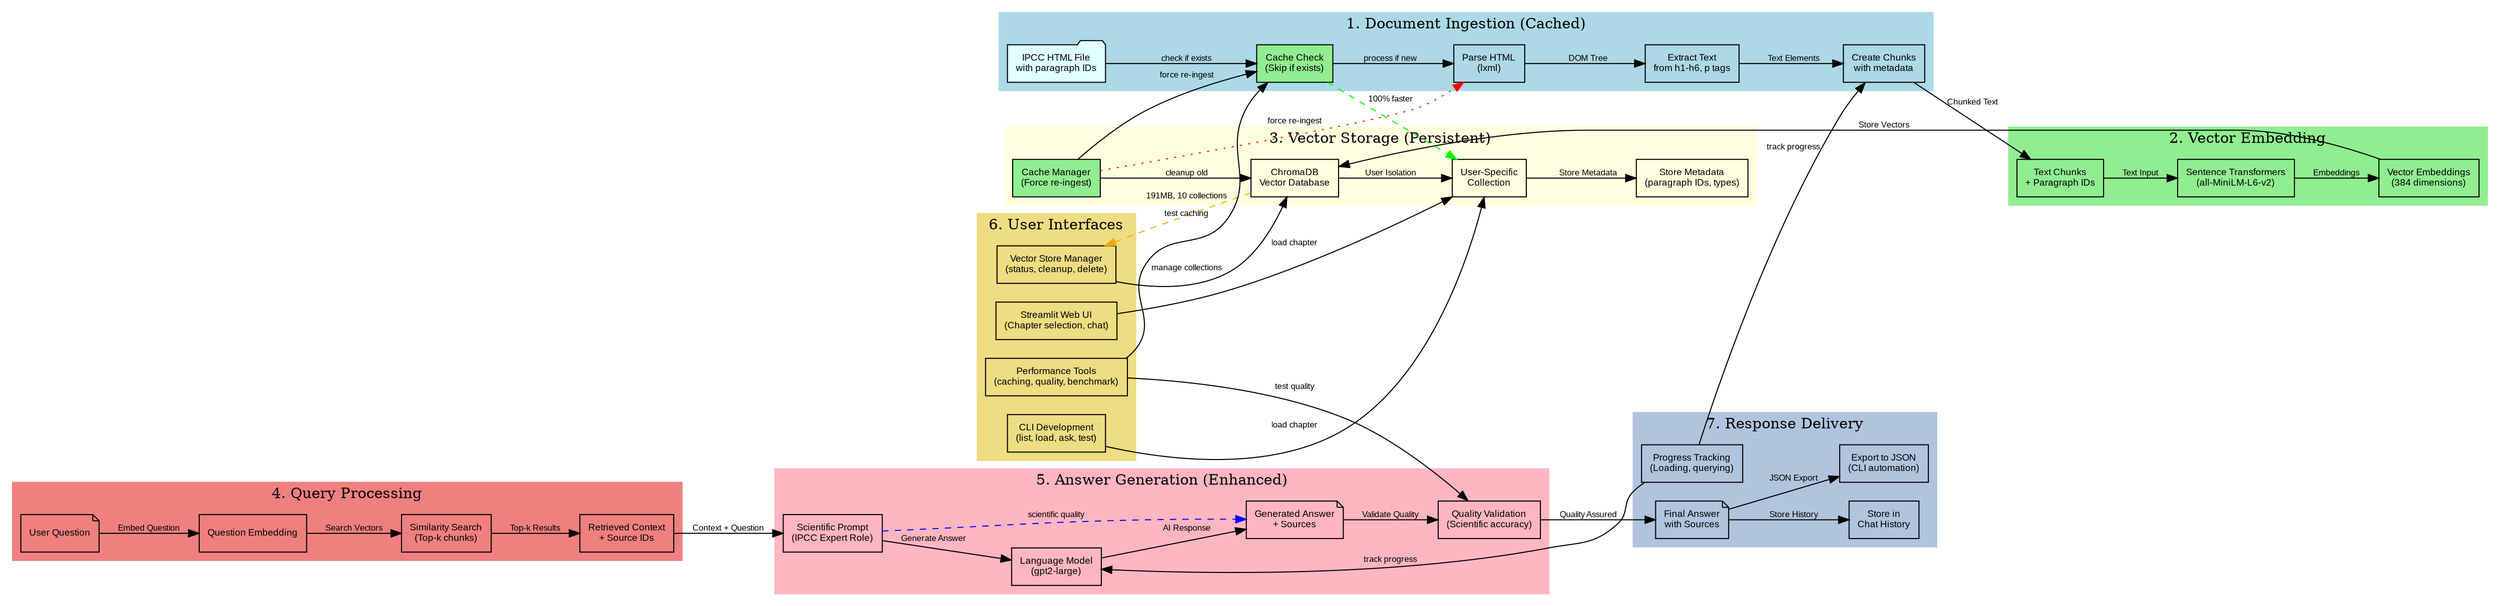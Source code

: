 digraph Information_Flow_Enhanced {
    // Graph settings
    rankdir=LR;
    node [shape=box, style=filled, fontname="Arial", fontsize=9];
    edge [fontname="Arial", fontsize=8];
    
    // Process steps
    subgraph cluster_ingestion {
        label="1. Document Ingestion (Cached)";
        style=filled;
        color=lightblue;
        
        HTML_File [label="IPCC HTML File\nwith paragraph IDs", shape=folder, fillcolor=lightcyan];
        Cache_Check [label="Cache Check\n(Skip if exists)", fillcolor=lightgreen];
        Parse_HTML [label="Parse HTML\n(lxml)", fillcolor=lightblue];
        Extract_Text [label="Extract Text\nfrom h1-h6, p tags", fillcolor=lightblue];
        Create_Chunks [label="Create Chunks\nwith metadata", fillcolor=lightblue];
    }
    
    subgraph cluster_embedding {
        label="2. Vector Embedding";
        style=filled;
        color=lightgreen;
        
        Text_Chunks [label="Text Chunks\n+ Paragraph IDs", fillcolor=lightgreen];
        Sentence_Transformers [label="Sentence Transformers\n(all-MiniLM-L6-v2)", fillcolor=lightgreen];
        Vector_Embeddings [label="Vector Embeddings\n(384 dimensions)", fillcolor=lightgreen];
    }
    
    subgraph cluster_storage {
        label="3. Vector Storage (Persistent)";
        style=filled;
        color=lightyellow;
        
        ChromaDB [label="ChromaDB\nVector Database", fillcolor=lightyellow];
        User_Collection [label="User-Specific\nCollection", fillcolor=lightyellow];
        Metadata_Store [label="Store Metadata\n(paragraph IDs, types)", fillcolor=lightyellow];
        Cache_Manager [label="Cache Manager\n(Force re-ingest)", fillcolor=lightgreen];
    }
    
    subgraph cluster_query {
        label="4. Query Processing";
        style=filled;
        color=lightcoral;
        
        User_Question [label="User Question", shape=note, fillcolor=lightcoral];
        Question_Embedding [label="Question Embedding", fillcolor=lightcoral];
        Similarity_Search [label="Similarity Search\n(Top-k chunks)", fillcolor=lightcoral];
        Retrieved_Context [label="Retrieved Context\n+ Source IDs", fillcolor=lightcoral];
    }
    
    subgraph cluster_generation {
        label="5. Answer Generation (Enhanced)";
        style=filled;
        color=lightpink;
        
        Scientific_Prompt [label="Scientific Prompt\n(IPCC Expert Role)", fillcolor=lightpink];
        Language_Model [label="Language Model\n(gpt2-large)", fillcolor=lightpink];
        Generated_Answer [label="Generated Answer\n+ Sources", shape=note, fillcolor=lightpink];
        Quality_Check [label="Quality Validation\n(Scientific accuracy)", fillcolor=lightpink];
    }
    
    subgraph cluster_interfaces {
        label="6. User Interfaces";
        style=filled;
        color=lightgoldenrod;
        
        Streamlit_UI [label="Streamlit Web UI\n(Chapter selection, chat)", fillcolor=lightgoldenrod];
        CLI_Interface [label="CLI Development\n(list, load, ask, test)", fillcolor=lightgoldenrod];
        Vector_Manager [label="Vector Store Manager\n(status, cleanup, delete)", fillcolor=lightgoldenrod];
        Performance_Tools [label="Performance Tools\n(caching, quality, benchmark)", fillcolor=lightgoldenrod];
    }
    
    subgraph cluster_output {
        label="7. Response Delivery";
        style=filled;
        color=lightsteelblue;
        
        Final_Answer [label="Final Answer\nwith Sources", shape=note, fillcolor=lightsteelblue];
        Chat_History [label="Store in\nChat History", fillcolor=lightsteelblue];
        Export_Data [label="Export to JSON\n(CLI automation)", fillcolor=lightsteelblue];
        Progress_Tracking [label="Progress Tracking\n(Loading, querying)", fillcolor=lightsteelblue];
    }
    
    // Flow connections - Ingestion
    HTML_File -> Cache_Check [label="check if exists"];
    Cache_Check -> Parse_HTML [label="process if new"];
    Parse_HTML -> Extract_Text [label="DOM Tree"];
    Extract_Text -> Create_Chunks [label="Text Elements"];
    Create_Chunks -> Text_Chunks [label="Chunked Text"];
    
    // Flow connections - Embedding
    Text_Chunks -> Sentence_Transformers [label="Text Input"];
    Sentence_Transformers -> Vector_Embeddings [label="Embeddings"];
    Vector_Embeddings -> ChromaDB [label="Store Vectors"];
    ChromaDB -> User_Collection [label="User Isolation"];
    User_Collection -> Metadata_Store [label="Store Metadata"];
    
    // Flow connections - Query
    User_Question -> Question_Embedding [label="Embed Question"];
    Question_Embedding -> Similarity_Search [label="Search Vectors"];
    Similarity_Search -> Retrieved_Context [label="Top-k Results"];
    Retrieved_Context -> Scientific_Prompt [label="Context + Question"];
    
    // Flow connections - Generation
    Scientific_Prompt -> Language_Model [label="Generate Answer"];
    Language_Model -> Generated_Answer [label="AI Response"];
    Generated_Answer -> Quality_Check [label="Validate Quality"];
    Quality_Check -> Final_Answer [label="Quality Assured"];
    
    // Flow connections - Interfaces
    Streamlit_UI -> User_Collection [label="load chapter"];
    CLI_Interface -> User_Collection [label="load chapter"];
    Vector_Manager -> ChromaDB [label="manage collections"];
    Performance_Tools -> Cache_Check [label="test caching"];
    Performance_Tools -> Quality_Check [label="test quality"];
    
    // Flow connections - Output
    Final_Answer -> Chat_History [label="Store History"];
    Final_Answer -> Export_Data [label="JSON Export"];
    Progress_Tracking -> Create_Chunks [label="track progress"];
    Progress_Tracking -> Language_Model [label="track progress"];
    
    // Cache management
    Cache_Manager -> Cache_Check [label="force re-ingest"];
    Cache_Manager -> ChromaDB [label="cleanup old"];
    
    // Performance indicators
    edge [style=dashed, color=green, label="100% faster"];
    Cache_Check -> User_Collection;
    
    edge [style=dashed, color=blue, label="scientific quality"];
    Scientific_Prompt -> Generated_Answer;
    
    // Cache bypass
    edge [style=dotted, color=red, label="force re-ingest"];
    Cache_Manager -> Parse_HTML;
    
    // Storage monitoring
    edge [style=dashed, color=orange, label="191MB, 10 collections"];
    ChromaDB -> Vector_Manager;
} 